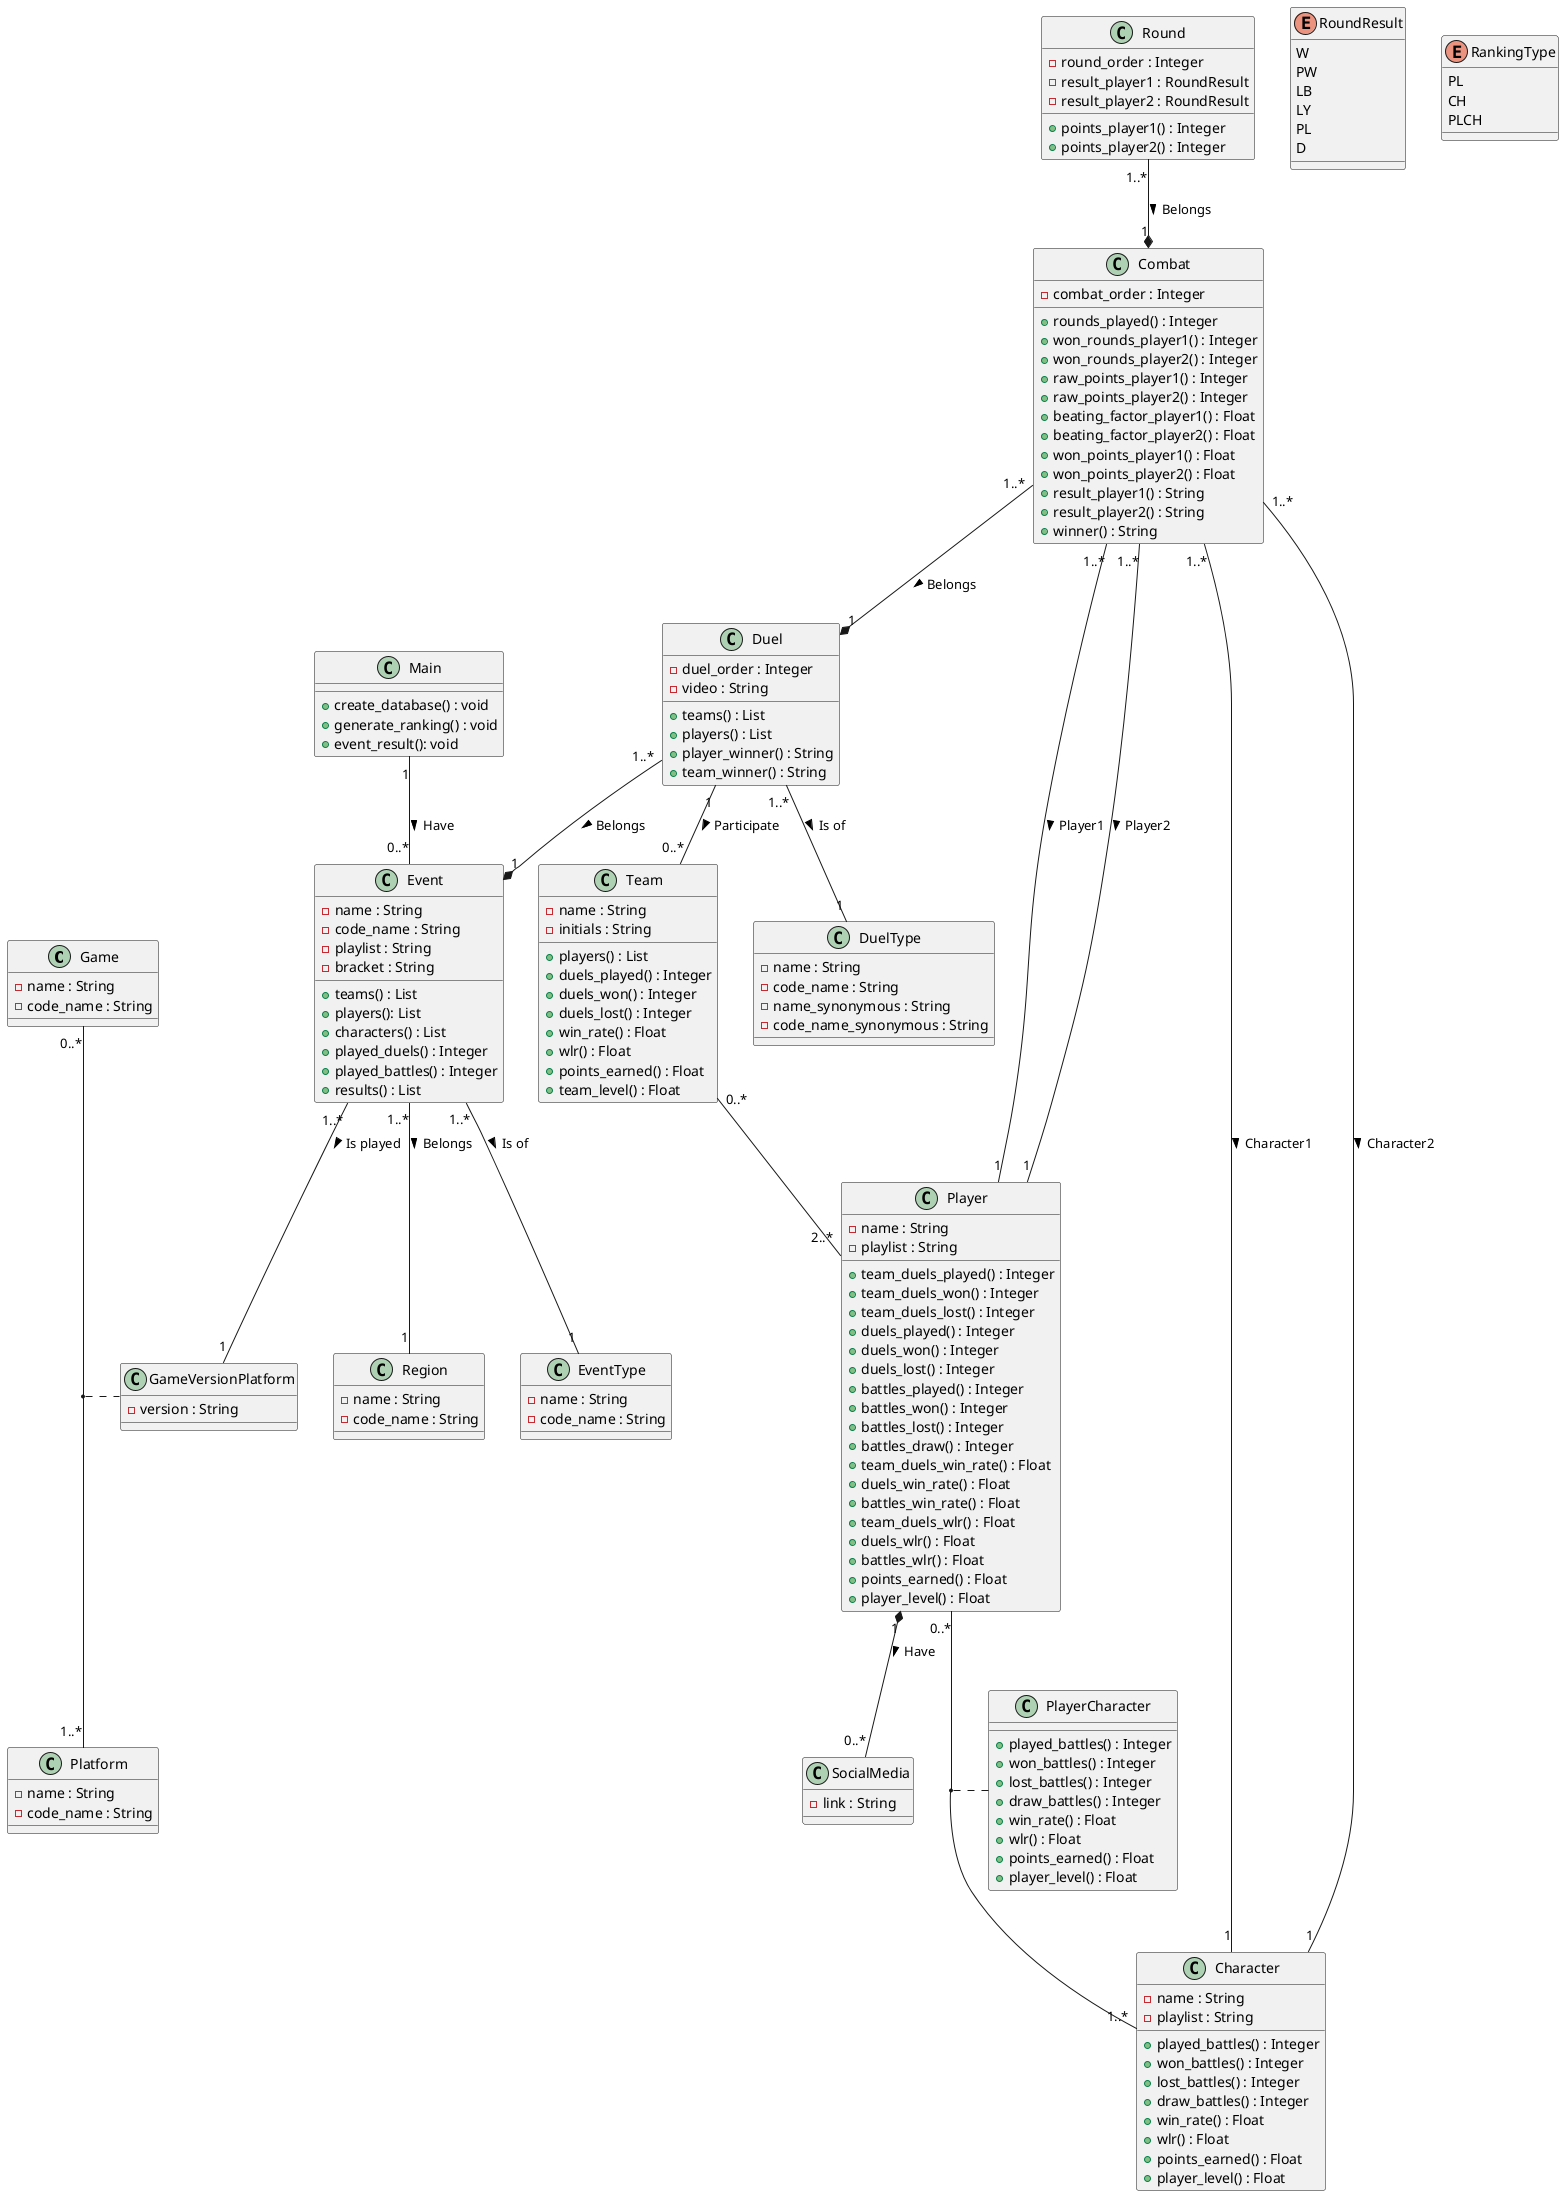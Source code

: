 @startuml SSLEuml

class Game {
    - name : String
    - code_name : String
}

class Platform {
    - name : String
    - code_name : String
}

class Region {
    - name : String
    - code_name : String
}

class EventType {
    - name : String
    - code_name : String
}

class DuelType {
    - name : String
    - code_name : String
    - name_synonymous : String
    - code_name_synonymous : String
}

class Player {
    - name : String
    - playlist : String
    + team_duels_played() : Integer
    + team_duels_won() : Integer
    + team_duels_lost() : Integer
    + duels_played() : Integer
    + duels_won() : Integer
    + duels_lost() : Integer
    + battles_played() : Integer
    + battles_won() : Integer
    + battles_lost() : Integer
    + battles_draw() : Integer
    + team_duels_win_rate() : Float
    + duels_win_rate() : Float
    + battles_win_rate() : Float
    + team_duels_wlr() : Float
    + duels_wlr() : Float
    + battles_wlr() : Float
    + points_earned() : Float
    + player_level() : Float
}

class Character {
    - name : String
    - playlist : String
    + played_battles() : Integer
    + won_battles() : Integer
    + lost_battles() : Integer
    + draw_battles() : Integer
    + win_rate() : Float
    + wlr() : Float
    + points_earned() : Float
    + player_level() : Float
}

class GameVersionPlatform {
    - version : String
}

Game "0..*" -- "1..*" Platform
(Game, Platform) .. GameVersionPlatform

class SocialMedia {
    - link : String
}

Player "1" *-- "0..*" SocialMedia : Have >

class PlayerCharacter {
    + played_battles() : Integer
    + won_battles() : Integer
    + lost_battles() : Integer
    + draw_battles() : Integer
    + win_rate() : Float
    + wlr() : Float
    + points_earned() : Float
    + player_level() : Float
}

Player "0..*" -- "1..*" Character
(Player, Character) .. PlayerCharacter

class Event {
    - name : String
    - code_name : String
    - playlist : String
    - bracket : String
    + teams() : List
    + players(): List
    + characters() : List
    + played_duels() : Integer
    + played_battles() : Integer
    + results() : List
}

Event "1..*" -- "1" EventType : Is of >
Event "1..*" -- "1" Region : Belongs >
Event "1..*" -- "1" GameVersionPlatform : Is played >

class Duel {
    - duel_order : Integer
    - video : String
    + teams() : List
    + players() : List
    + player_winner() : String
    + team_winner() : String
}

Duel "1..*" -- "1" DuelType : Is of >
Duel "1..*" --* "1" Event : Belongs >
Duel "1" -- "0..*" Team : Participate >

class Team {
    - name : String
    - initials : String
    + players() : List
    + duels_played() : Integer
    + duels_won() : Integer
    + duels_lost() : Integer
    + win_rate() : Float
    + wlr() : Float
    + points_earned() : Float
    + team_level() : Float
}

Team "0..*" -- "2..*" Player

class Combat {
    - combat_order : Integer
    + rounds_played() : Integer
    + won_rounds_player1() : Integer
    + won_rounds_player2() : Integer
    + raw_points_player1() : Integer
    + raw_points_player2() : Integer
    + beating_factor_player1() : Float
    + beating_factor_player2() : Float
    + won_points_player1() : Float
    + won_points_player2() : Float
    + result_player1() : String
    + result_player2() : String
    + winner() : String
}

Combat "1..*" -- "1" Player : Player1 >
Combat "1..*" -- "1" Player : Player2 >
Combat "1..*" -- "1" Character : Character1 >
Combat "1..*" -- "1" Character : Character2 >
Combat "1..*" --* "1" Duel : Belongs >

enum RoundResult {
    W
    PW
    LB
    LY
    PL
    D
}

class Round {
    - round_order : Integer
    - result_player1 : RoundResult
    - result_player2 : RoundResult
    + points_player1() : Integer
    + points_player2() : Integer
}

Round "1..*" --* "1" Combat : Belongs >

class Main {
    + create_database() : void
    + generate_ranking() : void
    + event_result(): void
}

Main "1" -- "0..*" Event : Have >

enum RankingType {
    PL
    CH
    PLCH
}

@enduml